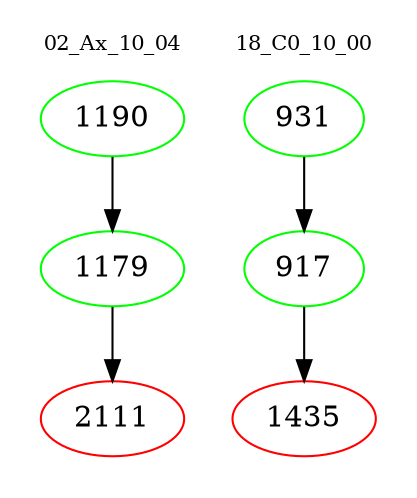 digraph{
subgraph cluster_0 {
color = white
label = "02_Ax_10_04";
fontsize=10;
T0_1190 [label="1190", color="green"]
T0_1190 -> T0_1179 [color="black"]
T0_1179 [label="1179", color="green"]
T0_1179 -> T0_2111 [color="black"]
T0_2111 [label="2111", color="red"]
}
subgraph cluster_1 {
color = white
label = "18_C0_10_00";
fontsize=10;
T1_931 [label="931", color="green"]
T1_931 -> T1_917 [color="black"]
T1_917 [label="917", color="green"]
T1_917 -> T1_1435 [color="black"]
T1_1435 [label="1435", color="red"]
}
}
